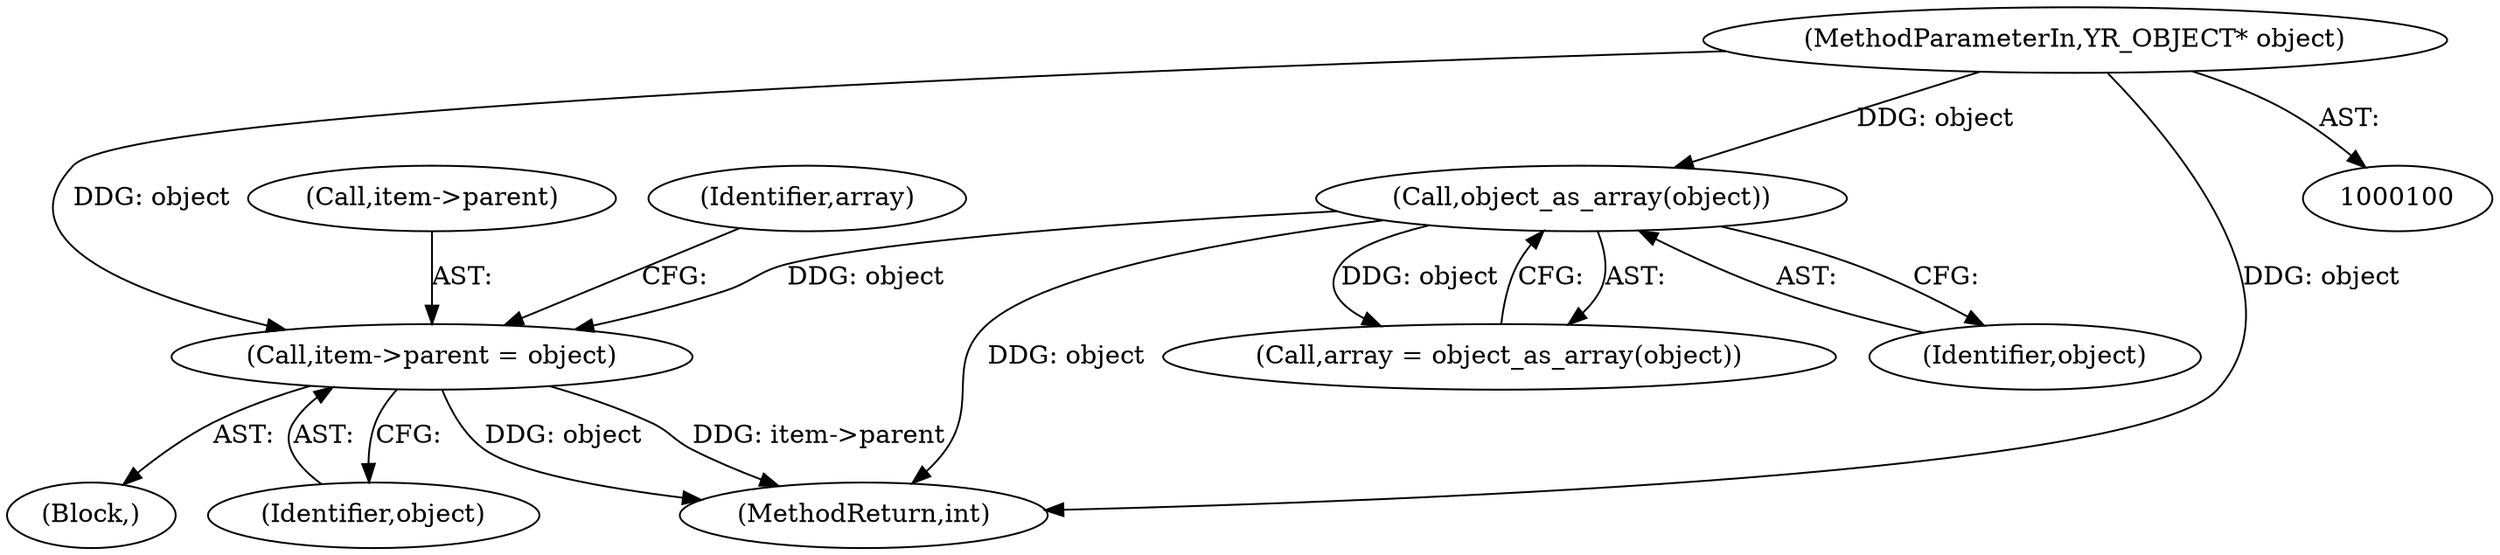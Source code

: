 digraph "0_yara_4a342f01e5439b9bb901aff1c6c23c536baeeb3f_0@pointer" {
"1000259" [label="(Call,item->parent = object)"];
"1000120" [label="(Call,object_as_array(object))"];
"1000101" [label="(MethodParameterIn,YR_OBJECT* object)"];
"1000104" [label="(Block,)"];
"1000260" [label="(Call,item->parent)"];
"1000259" [label="(Call,item->parent = object)"];
"1000275" [label="(MethodReturn,int)"];
"1000101" [label="(MethodParameterIn,YR_OBJECT* object)"];
"1000121" [label="(Identifier,object)"];
"1000118" [label="(Call,array = object_as_array(object))"];
"1000120" [label="(Call,object_as_array(object))"];
"1000263" [label="(Identifier,object)"];
"1000268" [label="(Identifier,array)"];
"1000259" -> "1000104"  [label="AST: "];
"1000259" -> "1000263"  [label="CFG: "];
"1000260" -> "1000259"  [label="AST: "];
"1000263" -> "1000259"  [label="AST: "];
"1000268" -> "1000259"  [label="CFG: "];
"1000259" -> "1000275"  [label="DDG: item->parent"];
"1000259" -> "1000275"  [label="DDG: object"];
"1000120" -> "1000259"  [label="DDG: object"];
"1000101" -> "1000259"  [label="DDG: object"];
"1000120" -> "1000118"  [label="AST: "];
"1000120" -> "1000121"  [label="CFG: "];
"1000121" -> "1000120"  [label="AST: "];
"1000118" -> "1000120"  [label="CFG: "];
"1000120" -> "1000275"  [label="DDG: object"];
"1000120" -> "1000118"  [label="DDG: object"];
"1000101" -> "1000120"  [label="DDG: object"];
"1000101" -> "1000100"  [label="AST: "];
"1000101" -> "1000275"  [label="DDG: object"];
}

